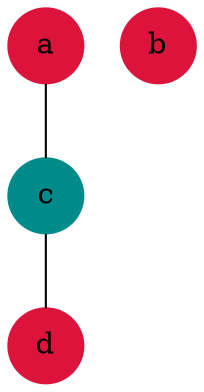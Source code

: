 graph G {
a [shape=circle, style=filled, color= crimson];
a -- c;
b [shape=circle, style=filled, color= crimson];
c [shape=circle, style=filled, color= cyan4];
c -- d;
d [shape=circle, style=filled, color= crimson];
}